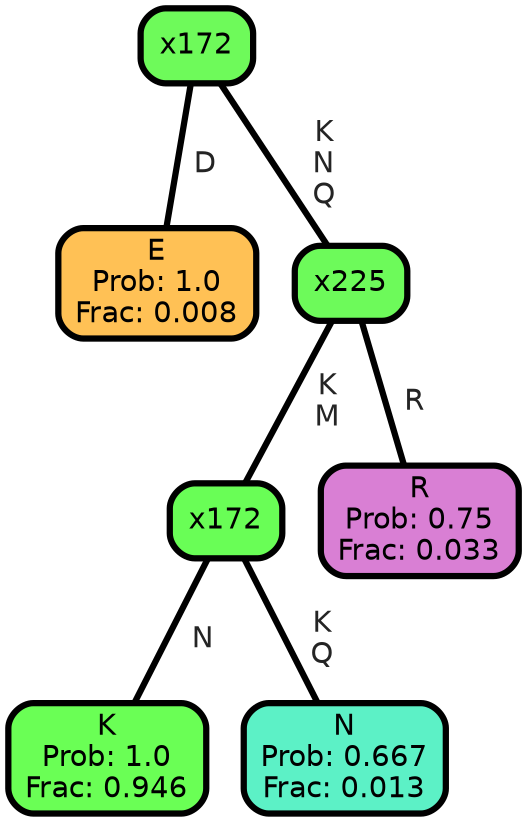 graph Tree {
node [shape=box, style="filled, rounded",color="black",penwidth="3",fontcolor="black",                 fontname=helvetica] ;
graph [ranksep="0 equally", splines=straight,                 bgcolor=transparent, dpi=200] ;
edge [fontname=helvetica, fontweight=bold,fontcolor=grey14,color=black] ;
0 [label="E
Prob: 1.0
Frac: 0.008", fillcolor="#ffc155"] ;
1 [label="x172", fillcolor="#6efa5a"] ;
2 [label="K
Prob: 1.0
Frac: 0.946", fillcolor="#6aff55"] ;
3 [label="x172", fillcolor="#69fe56"] ;
4 [label="N
Prob: 0.667
Frac: 0.013", fillcolor="#5cf1c6"] ;
5 [label="x225", fillcolor="#6dfa5a"] ;
6 [label="R
Prob: 0.75
Frac: 0.033", fillcolor="#d97fd4"] ;
1 -- 0 [label=" D",penwidth=3] ;
1 -- 5 [label=" K\n N\n Q",penwidth=3] ;
3 -- 2 [label=" N",penwidth=3] ;
3 -- 4 [label=" K\n Q",penwidth=3] ;
5 -- 3 [label=" K\n M",penwidth=3] ;
5 -- 6 [label=" R",penwidth=3] ;
{rank = same;}}